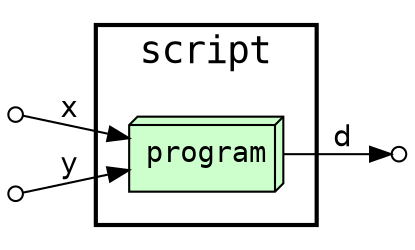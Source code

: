digraph Workflow {
rankdir=LR
graph[fontname=Courier]
edge[fontname=Helvetica]
node[fontname=Courier]
node[shape=circle style="filled" fillcolor="#FFFFFF" peripheries=1 label="" width=0.1]
node1
node2
node3
subgraph cluster0 {
label="script"
penwidth=2
fontsize=18
subgraph cluster1 {
label=""
color="white"
node[shape=box3d style="filled" fillcolor="#CCFFCC" peripheries=1 label="" width=0.1]
node4 [label="program"]
node[shape=box style="filled" fillcolor="#CCFFCC" peripheries=2 label="" width=0.1]
}}
node4 -> node3 [label="d"]
node1 -> node4 [label="x"]
node2 -> node4 [label="y"]
}
